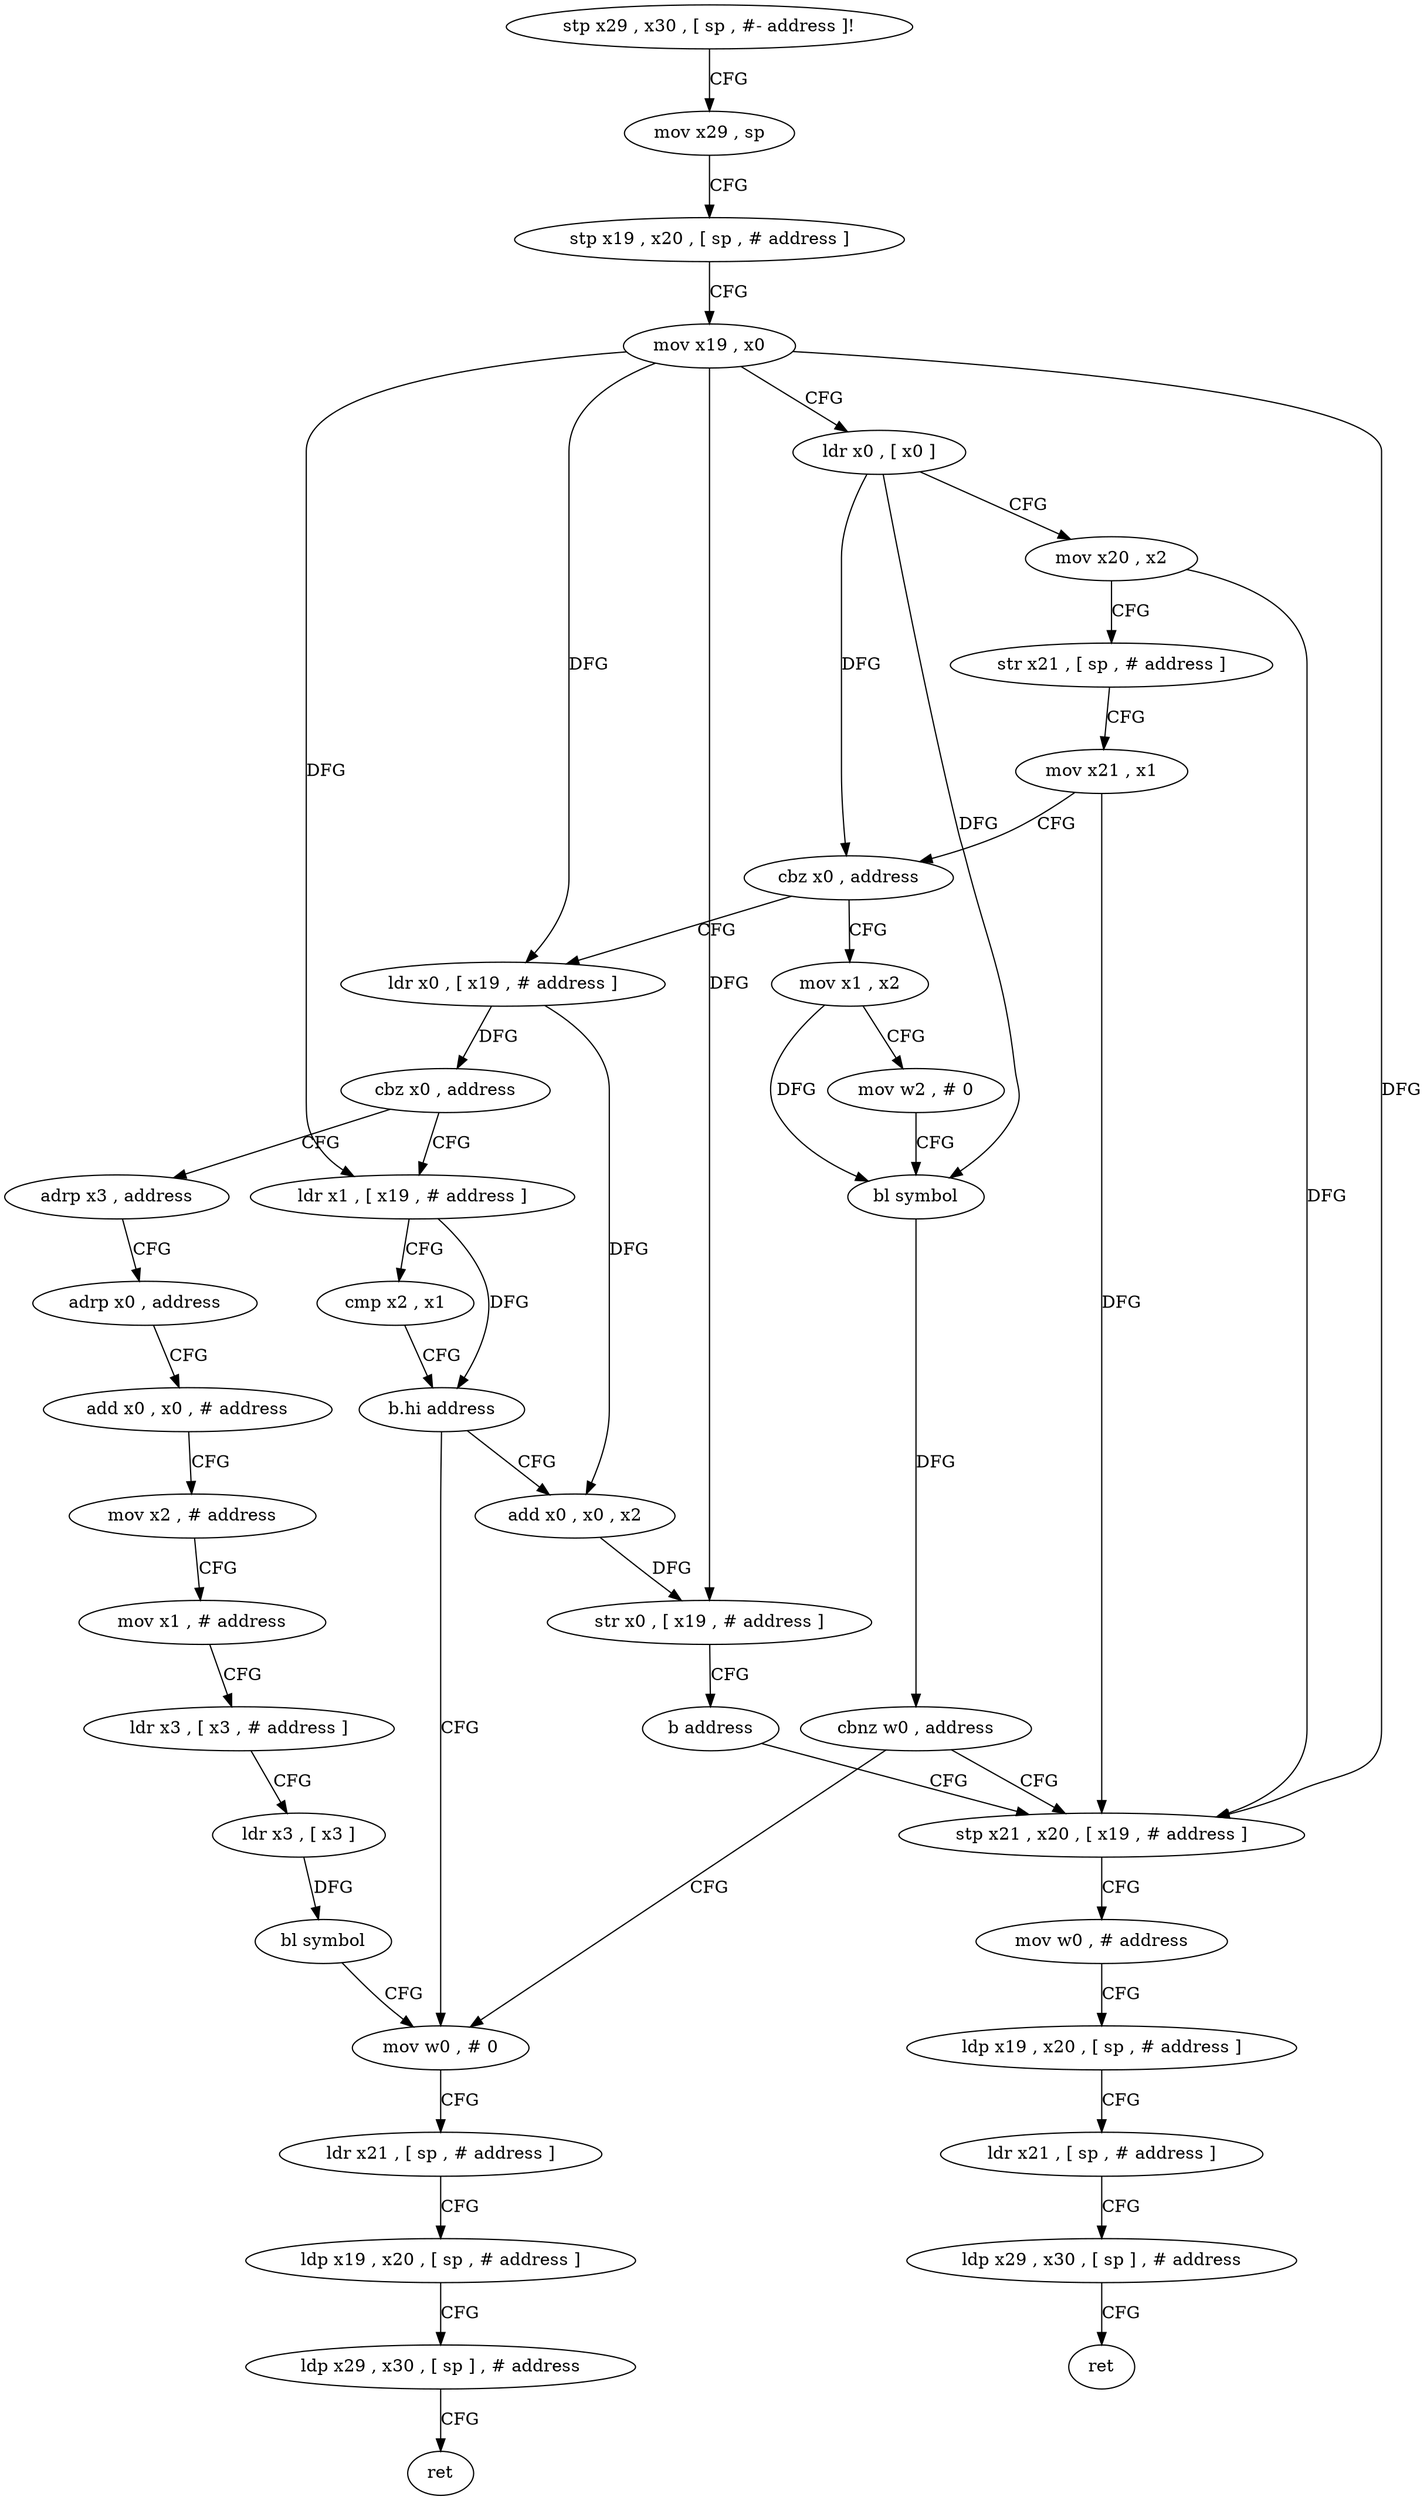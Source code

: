 digraph "func" {
"109888" [label = "stp x29 , x30 , [ sp , #- address ]!" ]
"109892" [label = "mov x29 , sp" ]
"109896" [label = "stp x19 , x20 , [ sp , # address ]" ]
"109900" [label = "mov x19 , x0" ]
"109904" [label = "ldr x0 , [ x0 ]" ]
"109908" [label = "mov x20 , x2" ]
"109912" [label = "str x21 , [ sp , # address ]" ]
"109916" [label = "mov x21 , x1" ]
"109920" [label = "cbz x0 , address" ]
"110024" [label = "ldr x0 , [ x19 , # address ]" ]
"109924" [label = "mov x1 , x2" ]
"110028" [label = "cbz x0 , address" ]
"109968" [label = "adrp x3 , address" ]
"110032" [label = "ldr x1 , [ x19 , # address ]" ]
"109928" [label = "mov w2 , # 0" ]
"109932" [label = "bl symbol" ]
"109936" [label = "cbnz w0 , address" ]
"110000" [label = "mov w0 , # 0" ]
"109940" [label = "stp x21 , x20 , [ x19 , # address ]" ]
"109972" [label = "adrp x0 , address" ]
"109976" [label = "add x0 , x0 , # address" ]
"109980" [label = "mov x2 , # address" ]
"109984" [label = "mov x1 , # address" ]
"109988" [label = "ldr x3 , [ x3 , # address ]" ]
"109992" [label = "ldr x3 , [ x3 ]" ]
"109996" [label = "bl symbol" ]
"110036" [label = "cmp x2 , x1" ]
"110040" [label = "b.hi address" ]
"110044" [label = "add x0 , x0 , x2" ]
"110004" [label = "ldr x21 , [ sp , # address ]" ]
"110008" [label = "ldp x19 , x20 , [ sp , # address ]" ]
"110012" [label = "ldp x29 , x30 , [ sp ] , # address" ]
"110016" [label = "ret" ]
"109944" [label = "mov w0 , # address" ]
"109948" [label = "ldp x19 , x20 , [ sp , # address ]" ]
"109952" [label = "ldr x21 , [ sp , # address ]" ]
"109956" [label = "ldp x29 , x30 , [ sp ] , # address" ]
"109960" [label = "ret" ]
"110048" [label = "str x0 , [ x19 , # address ]" ]
"110052" [label = "b address" ]
"109888" -> "109892" [ label = "CFG" ]
"109892" -> "109896" [ label = "CFG" ]
"109896" -> "109900" [ label = "CFG" ]
"109900" -> "109904" [ label = "CFG" ]
"109900" -> "110024" [ label = "DFG" ]
"109900" -> "110032" [ label = "DFG" ]
"109900" -> "109940" [ label = "DFG" ]
"109900" -> "110048" [ label = "DFG" ]
"109904" -> "109908" [ label = "CFG" ]
"109904" -> "109920" [ label = "DFG" ]
"109904" -> "109932" [ label = "DFG" ]
"109908" -> "109912" [ label = "CFG" ]
"109908" -> "109940" [ label = "DFG" ]
"109912" -> "109916" [ label = "CFG" ]
"109916" -> "109920" [ label = "CFG" ]
"109916" -> "109940" [ label = "DFG" ]
"109920" -> "110024" [ label = "CFG" ]
"109920" -> "109924" [ label = "CFG" ]
"110024" -> "110028" [ label = "DFG" ]
"110024" -> "110044" [ label = "DFG" ]
"109924" -> "109928" [ label = "CFG" ]
"109924" -> "109932" [ label = "DFG" ]
"110028" -> "109968" [ label = "CFG" ]
"110028" -> "110032" [ label = "CFG" ]
"109968" -> "109972" [ label = "CFG" ]
"110032" -> "110036" [ label = "CFG" ]
"110032" -> "110040" [ label = "DFG" ]
"109928" -> "109932" [ label = "CFG" ]
"109932" -> "109936" [ label = "DFG" ]
"109936" -> "110000" [ label = "CFG" ]
"109936" -> "109940" [ label = "CFG" ]
"110000" -> "110004" [ label = "CFG" ]
"109940" -> "109944" [ label = "CFG" ]
"109972" -> "109976" [ label = "CFG" ]
"109976" -> "109980" [ label = "CFG" ]
"109980" -> "109984" [ label = "CFG" ]
"109984" -> "109988" [ label = "CFG" ]
"109988" -> "109992" [ label = "CFG" ]
"109992" -> "109996" [ label = "DFG" ]
"109996" -> "110000" [ label = "CFG" ]
"110036" -> "110040" [ label = "CFG" ]
"110040" -> "110000" [ label = "CFG" ]
"110040" -> "110044" [ label = "CFG" ]
"110044" -> "110048" [ label = "DFG" ]
"110004" -> "110008" [ label = "CFG" ]
"110008" -> "110012" [ label = "CFG" ]
"110012" -> "110016" [ label = "CFG" ]
"109944" -> "109948" [ label = "CFG" ]
"109948" -> "109952" [ label = "CFG" ]
"109952" -> "109956" [ label = "CFG" ]
"109956" -> "109960" [ label = "CFG" ]
"110048" -> "110052" [ label = "CFG" ]
"110052" -> "109940" [ label = "CFG" ]
}
